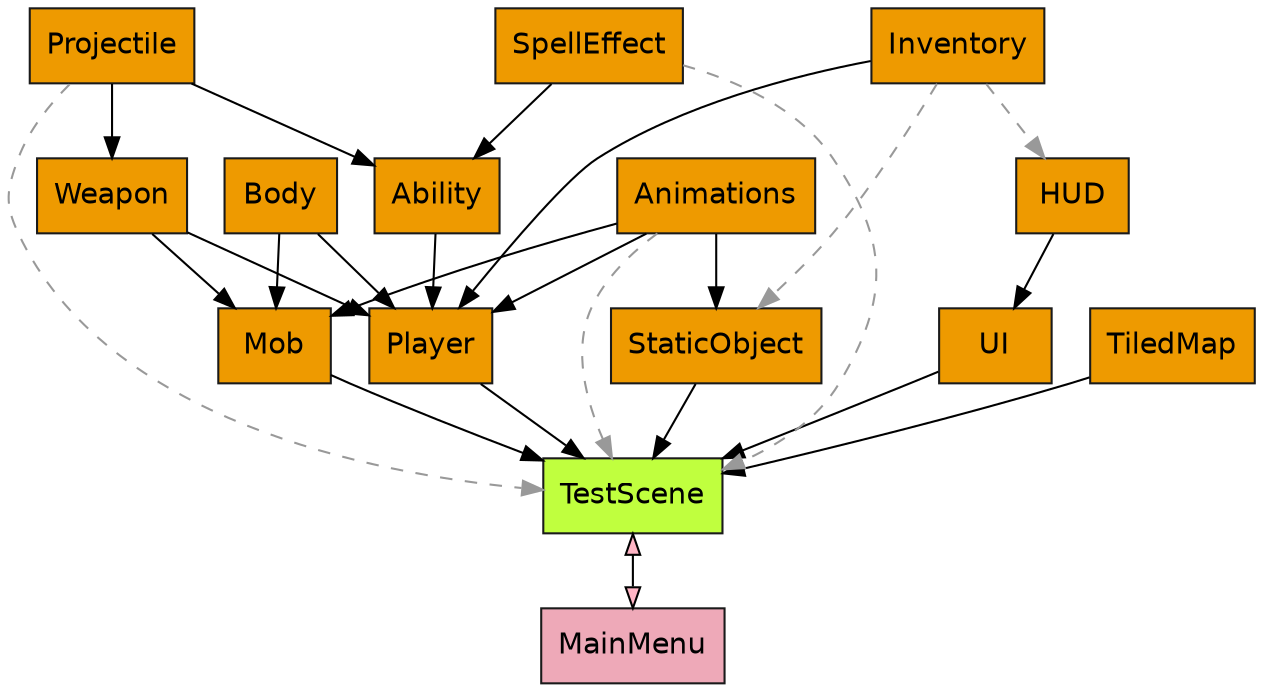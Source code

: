 digraph {
    graph [fontname="helvetica", fillcolor="orange2"]
    node [
        shape="box",
        fontname="helvetica",
        style=filled,
        fillcolor="orange2", color="grey10"
    ]
    # label="Scene instancing layout"
    root[label="TestScene", fillcolor="olivedrab1"]
    MainMenu[fillcolor="pink2"]
    Body -> Player -> root
    Body -> Mob -> root
    Weapon -> Mob
	Weapon -> Player
    Inventory -> HUD [color="grey60", style=dashed]
    Inventory -> StaticObject [color="grey60", style=dashed]
    Inventory -> Player
    Ability -> Player
    Animations -> Player
    Animations -> Mob
    Animations -> StaticObject
    Animations -> root [color="grey60", style=dashed]
    TiledMap -> root
    HUD -> UI -> root
    StaticObject -> root
    Projectile -> Weapon
    Projectile -> Ability
    SpellEffect -> Ability
    Projectile -> root [color="grey60", style=dashed]
    SpellEffect -> root [color="grey60", style=dashed]
    root -> MainMenu [dir=both, fillcolor="pink1"]
}
